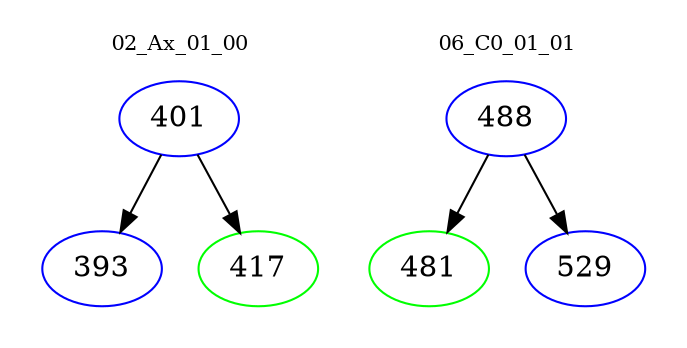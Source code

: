 digraph{
subgraph cluster_0 {
color = white
label = "02_Ax_01_00";
fontsize=10;
T0_401 [label="401", color="blue"]
T0_401 -> T0_393 [color="black"]
T0_393 [label="393", color="blue"]
T0_401 -> T0_417 [color="black"]
T0_417 [label="417", color="green"]
}
subgraph cluster_1 {
color = white
label = "06_C0_01_01";
fontsize=10;
T1_488 [label="488", color="blue"]
T1_488 -> T1_481 [color="black"]
T1_481 [label="481", color="green"]
T1_488 -> T1_529 [color="black"]
T1_529 [label="529", color="blue"]
}
}
